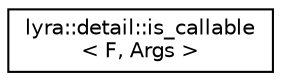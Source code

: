digraph "Graphical Class Hierarchy"
{
 // INTERACTIVE_SVG=YES
 // LATEX_PDF_SIZE
  edge [fontname="Helvetica",fontsize="10",labelfontname="Helvetica",labelfontsize="10"];
  node [fontname="Helvetica",fontsize="10",shape=record];
  rankdir="LR";
  Node0 [label="lyra::detail::is_callable\l\< F, Args \>",height=0.2,width=0.4,color="black", fillcolor="white", style="filled",URL="$structlyra_1_1detail_1_1is__callable.html",tooltip=" "];
}
